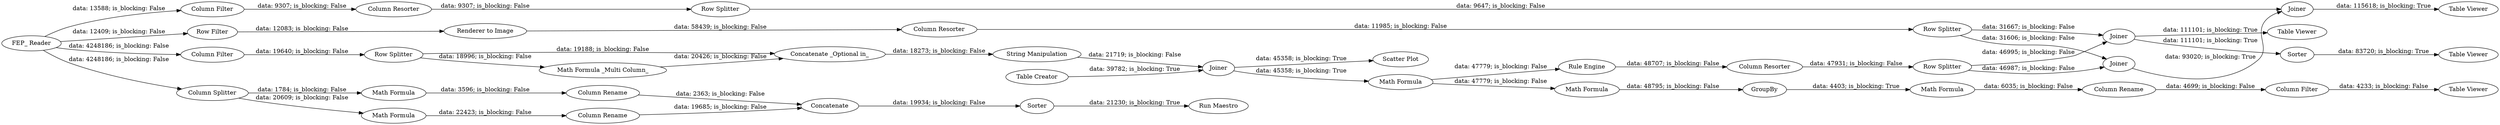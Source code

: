 digraph {
	"-9013689970972061243_15299" [label="Column Resorter"]
	"-9013689970972061243_15281" [label="Column Filter"]
	"5898753462626380370_15325" [label="Column Splitter"]
	"-9013689970972061243_15266" [label="Math Formula"]
	"-9013689970972061243_15298" [label="Renderer to Image"]
	"-9013689970972061243_15307" [label="Math Formula"]
	"-9013689970972061243_15290" [label=Sorter]
	"-9013689970972061243_15310" [label=GroupBy]
	"-9013689970972061243_15293" [label="Table Viewer"]
	"-9013689970972061243_15314" [label="Column Filter"]
	"-9013689970972061243_15272" [label=Joiner]
	"-9013689970972061243_15320" [label="Run Maestro"]
	"-9013689970972061243_15313" [label="Column Rename"]
	"-9013689970972061243_15273" [label="String Manipulation"]
	"-9013689970972061243_15302" [label=Joiner]
	"-9013689970972061243_15311" [label="Math Formula"]
	"-9013689970972061243_15303" [label=Joiner]
	"5898753462626380370_15321" [label="Column Rename"]
	"-9013689970972061243_15263" [label="FEP_ Reader"]
	"-9013689970972061243_15269" [label="Table Creator"]
	"-9013689970972061243_15265" [label="Rule Engine"]
	"-9013689970972061243_15268" [label="Concatenate _Optional in_"]
	"-9013689970972061243_15267" [label="Math Formula _Multi Column_"]
	"5898753462626380370_15327" [label=Concatenate]
	"-9013689970972061243_15324" [label="Scatter Plot"]
	"-9013689970972061243_15287" [label="Row Splitter"]
	"-9013689970972061243_15312" [label=Joiner]
	"-9013689970972061243_15291" [label="Table Viewer"]
	"-9013689970972061243_15270" [label="Row Splitter"]
	"-9013689970972061243_15289" [label="Row Splitter"]
	"-9013689970972061243_15276" [label="Row Filter"]
	"5898753462626380370_15326" [label="Column Rename"]
	"-9013689970972061243_15294" [label="Table Viewer"]
	"-9013689970972061243_15306" [label="Column Filter"]
	"-9013689970972061243_15316" [label="Row Splitter"]
	"-9013689970972061243_15292" [label="Column Resorter"]
	"-9013689970972061243_15315" [label="Table Viewer"]
	"5898753462626380370_15329" [label="Math Formula"]
	"5898753462626380370_15330" [label=Sorter]
	"5898753462626380370_15328" [label="Math Formula"]
	"-9013689970972061243_15319" [label="Column Resorter"]
	"-9013689970972061243_15263" -> "-9013689970972061243_15281" [label="data: 4248186; is_blocking: False"]
	"-9013689970972061243_15307" -> "-9013689970972061243_15310" [label="data: 48795; is_blocking: False"]
	"-9013689970972061243_15273" -> "-9013689970972061243_15272" [label="data: 21719; is_blocking: False"]
	"-9013689970972061243_15302" -> "-9013689970972061243_15312" [label="data: 93020; is_blocking: True"]
	"5898753462626380370_15329" -> "5898753462626380370_15326" [label="data: 3596; is_blocking: False"]
	"-9013689970972061243_15263" -> "-9013689970972061243_15276" [label="data: 12409; is_blocking: False"]
	"-9013689970972061243_15276" -> "-9013689970972061243_15298" [label="data: 12083; is_blocking: False"]
	"5898753462626380370_15325" -> "5898753462626380370_15329" [label="data: 1784; is_blocking: False"]
	"5898753462626380370_15330" -> "-9013689970972061243_15320" [label="data: 21230; is_blocking: True"]
	"-9013689970972061243_15270" -> "-9013689970972061243_15268" [label="data: 19188; is_blocking: False"]
	"-9013689970972061243_15299" -> "-9013689970972061243_15287" [label="data: 11985; is_blocking: False"]
	"-9013689970972061243_15306" -> "-9013689970972061243_15319" [label="data: 9307; is_blocking: False"]
	"-9013689970972061243_15319" -> "-9013689970972061243_15316" [label="data: 9307; is_blocking: False"]
	"-9013689970972061243_15269" -> "-9013689970972061243_15272" [label="data: 39782; is_blocking: True"]
	"-9013689970972061243_15268" -> "-9013689970972061243_15273" [label="data: 18273; is_blocking: False"]
	"-9013689970972061243_15266" -> "-9013689970972061243_15265" [label="data: 47779; is_blocking: False"]
	"-9013689970972061243_15281" -> "-9013689970972061243_15270" [label="data: 19640; is_blocking: False"]
	"-9013689970972061243_15287" -> "-9013689970972061243_15303" [label="data: 31667; is_blocking: False"]
	"-9013689970972061243_15316" -> "-9013689970972061243_15312" [label="data: 9647; is_blocking: False"]
	"-9013689970972061243_15265" -> "-9013689970972061243_15292" [label="data: 48707; is_blocking: False"]
	"-9013689970972061243_15303" -> "-9013689970972061243_15290" [label="data: 111101; is_blocking: True"]
	"-9013689970972061243_15303" -> "-9013689970972061243_15294" [label="data: 111101; is_blocking: True"]
	"-9013689970972061243_15311" -> "-9013689970972061243_15313" [label="data: 6035; is_blocking: False"]
	"-9013689970972061243_15289" -> "-9013689970972061243_15303" [label="data: 46995; is_blocking: False"]
	"-9013689970972061243_15270" -> "-9013689970972061243_15267" [label="data: 18996; is_blocking: False"]
	"5898753462626380370_15328" -> "5898753462626380370_15321" [label="data: 22423; is_blocking: False"]
	"-9013689970972061243_15292" -> "-9013689970972061243_15289" [label="data: 47931; is_blocking: False"]
	"-9013689970972061243_15290" -> "-9013689970972061243_15291" [label="data: 83720; is_blocking: True"]
	"5898753462626380370_15327" -> "5898753462626380370_15330" [label="data: 19934; is_blocking: False"]
	"-9013689970972061243_15289" -> "-9013689970972061243_15302" [label="data: 46987; is_blocking: False"]
	"-9013689970972061243_15267" -> "-9013689970972061243_15268" [label="data: 20426; is_blocking: False"]
	"-9013689970972061243_15313" -> "-9013689970972061243_15314" [label="data: 4699; is_blocking: False"]
	"-9013689970972061243_15312" -> "-9013689970972061243_15293" [label="data: 115618; is_blocking: True"]
	"-9013689970972061243_15314" -> "-9013689970972061243_15315" [label="data: 4233; is_blocking: False"]
	"-9013689970972061243_15272" -> "-9013689970972061243_15266" [label="data: 45358; is_blocking: True"]
	"5898753462626380370_15325" -> "5898753462626380370_15328" [label="data: 20609; is_blocking: False"]
	"-9013689970972061243_15298" -> "-9013689970972061243_15299" [label="data: 58439; is_blocking: False"]
	"-9013689970972061243_15263" -> "5898753462626380370_15325" [label="data: 4248186; is_blocking: False"]
	"-9013689970972061243_15266" -> "-9013689970972061243_15307" [label="data: 47779; is_blocking: False"]
	"-9013689970972061243_15263" -> "-9013689970972061243_15306" [label="data: 13588; is_blocking: False"]
	"-9013689970972061243_15272" -> "-9013689970972061243_15324" [label="data: 45358; is_blocking: True"]
	"5898753462626380370_15321" -> "5898753462626380370_15327" [label="data: 19685; is_blocking: False"]
	"-9013689970972061243_15287" -> "-9013689970972061243_15302" [label="data: 31606; is_blocking: False"]
	"-9013689970972061243_15310" -> "-9013689970972061243_15311" [label="data: 4403; is_blocking: True"]
	"5898753462626380370_15326" -> "5898753462626380370_15327" [label="data: 2363; is_blocking: False"]
	rankdir=LR
}
